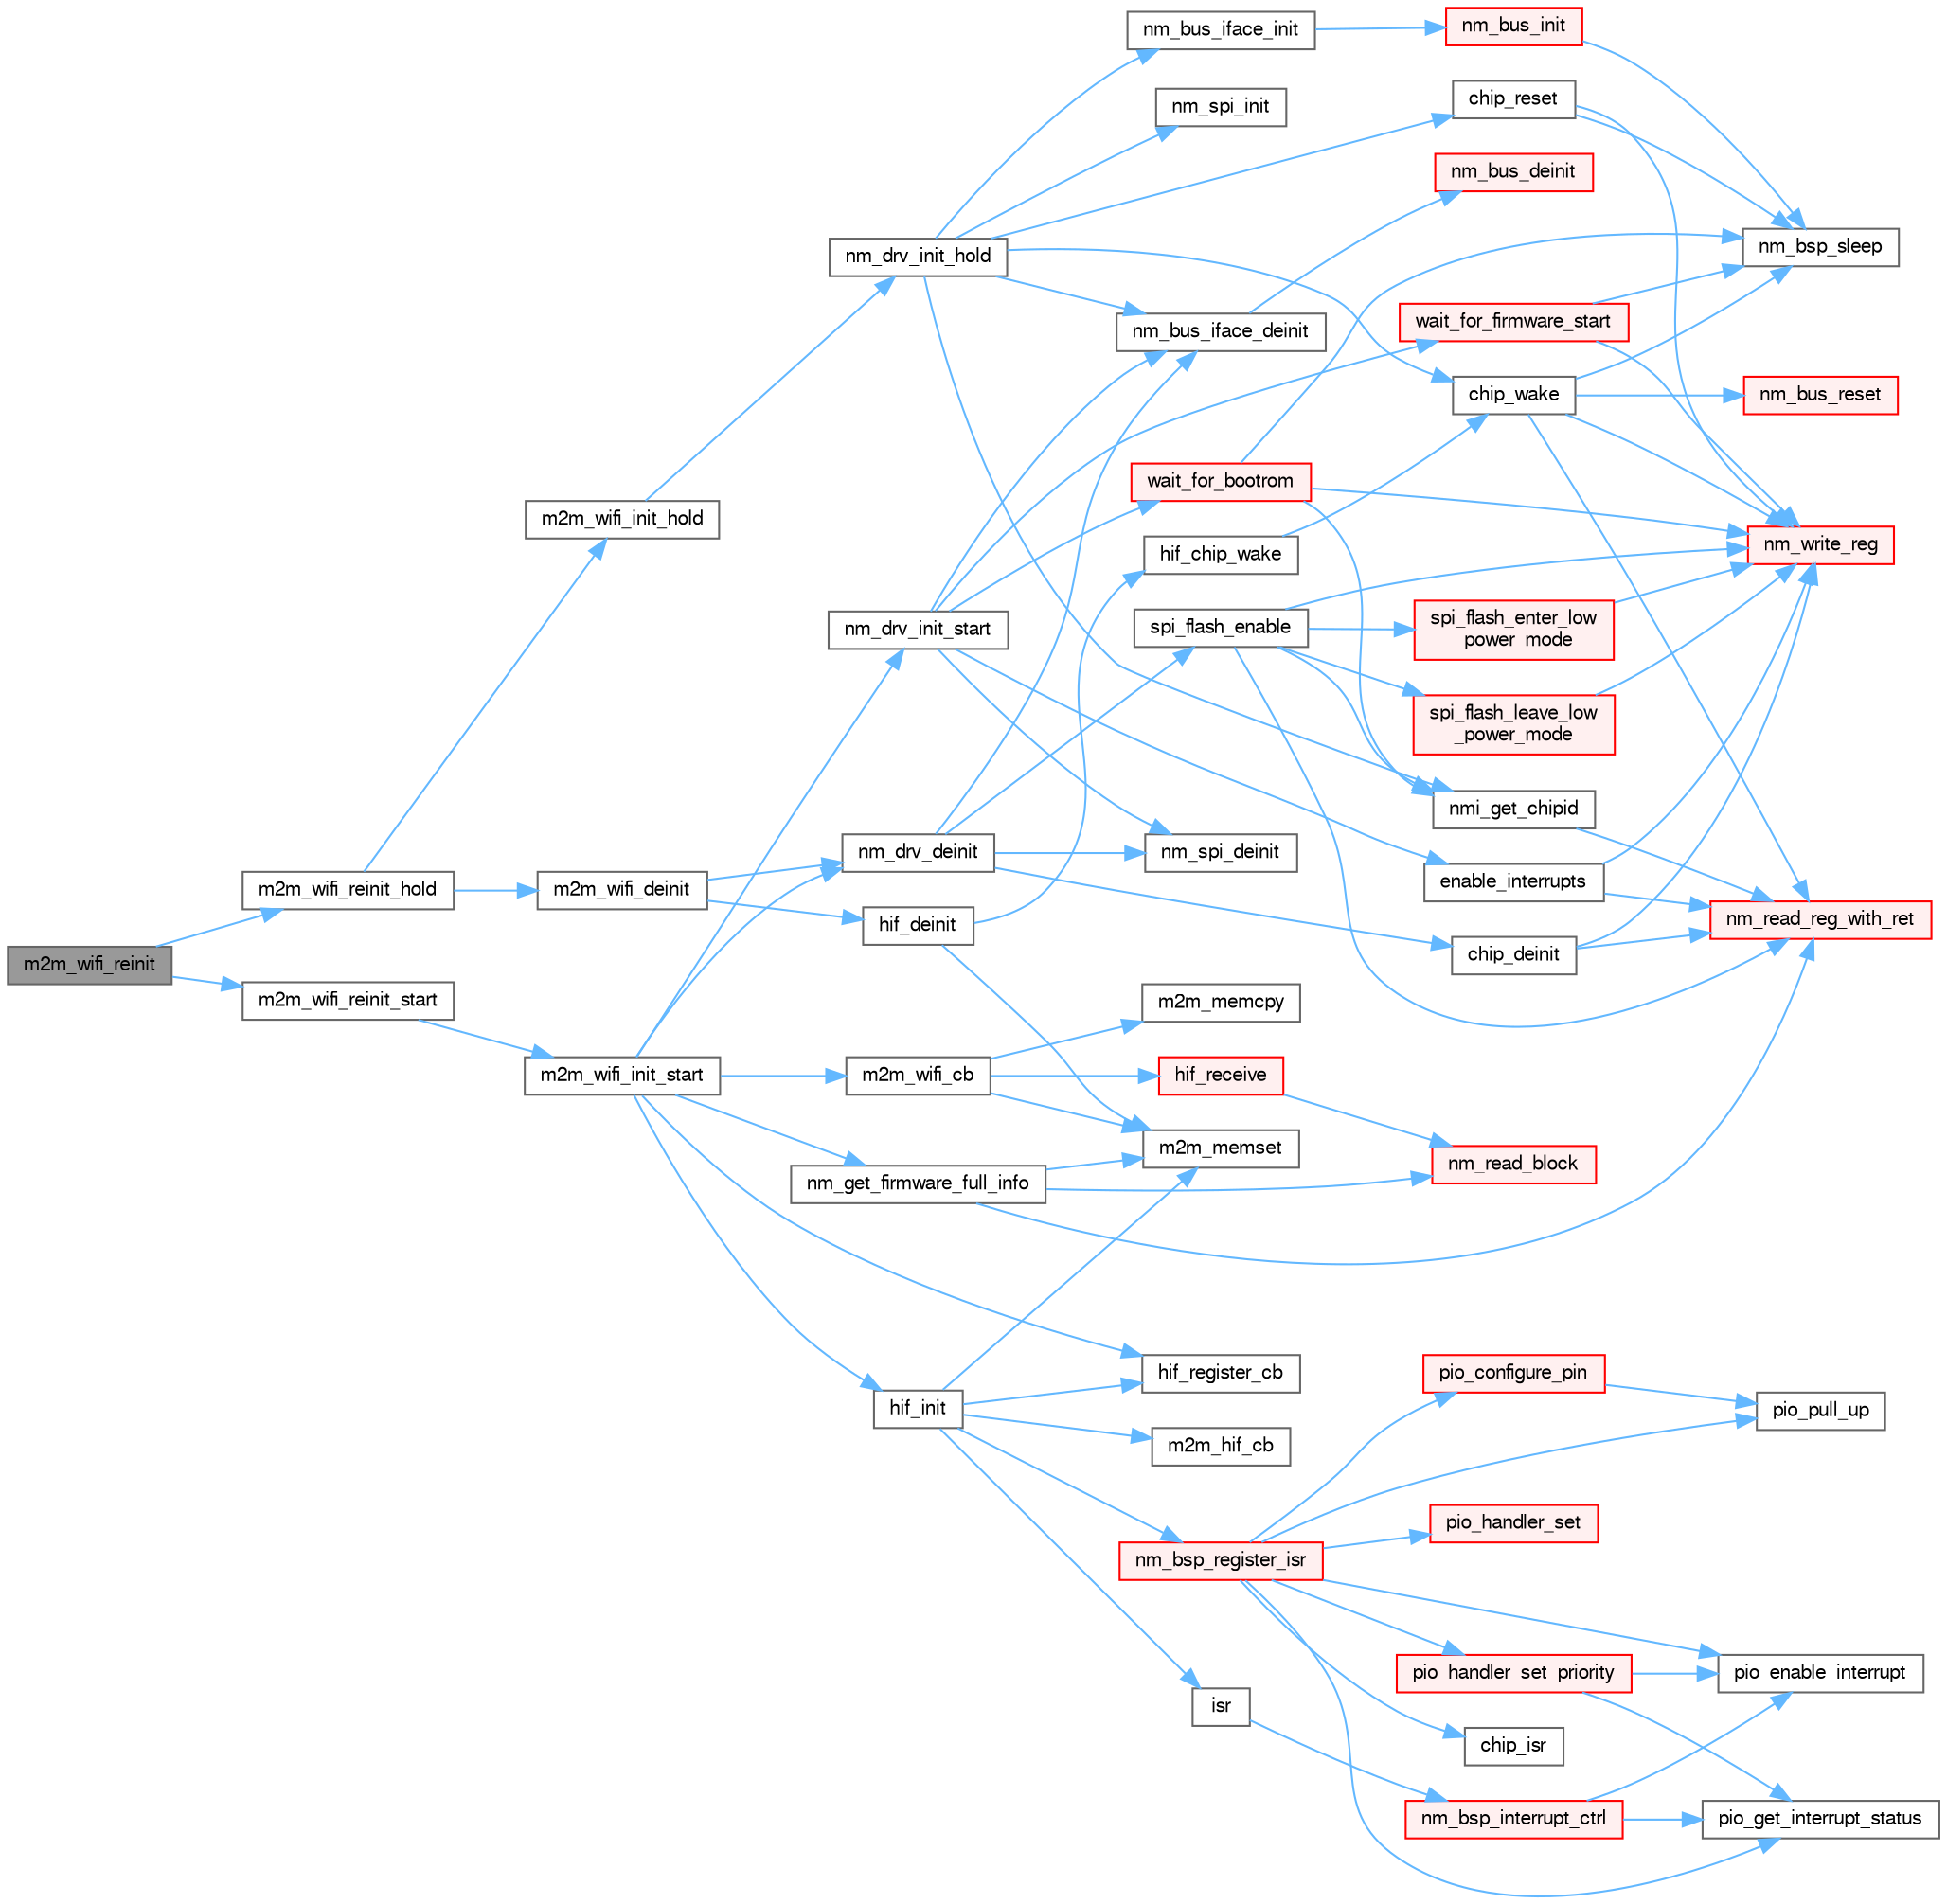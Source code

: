 digraph "m2m_wifi_reinit"
{
 // LATEX_PDF_SIZE
  bgcolor="transparent";
  edge [fontname=FreeSans,fontsize=10,labelfontname=FreeSans,labelfontsize=10];
  node [fontname=FreeSans,fontsize=10,shape=box,height=0.2,width=0.4];
  rankdir="LR";
  Node1 [label="m2m_wifi_reinit",height=0.2,width=0.4,color="gray40", fillcolor="grey60", style="filled", fontcolor="black",tooltip="De-initialize and then initialize wifi. Resets the WINC."];
  Node1 -> Node2 [color="steelblue1",style="solid"];
  Node2 [label="m2m_wifi_reinit_hold",height=0.2,width=0.4,color="grey40", fillcolor="white", style="filled",URL="$group___w_l_a_n_i_n_i_t.html#gacb6043add3b8046b4c8d94a831461585",tooltip="First part of m2m_wifi_reinit, up to the point of initializing SPI for flash access."];
  Node2 -> Node3 [color="steelblue1",style="solid"];
  Node3 [label="m2m_wifi_deinit",height=0.2,width=0.4,color="grey40", fillcolor="white", style="filled",URL="$group___w_l_a_n_i_n_i_t.html#gacadee10a536f3e9817f26aa52b0bb954",tooltip="De-initialize the WINC driver and host interface."];
  Node3 -> Node4 [color="steelblue1",style="solid"];
  Node4 [label="hif_deinit",height=0.2,width=0.4,color="grey40", fillcolor="white", style="filled",URL="$m2m__hif_8c.html#a297b5d8edbc7f34eedb4992bf20b16ab",tooltip="To De-initialize HIF layer."];
  Node4 -> Node5 [color="steelblue1",style="solid"];
  Node5 [label="hif_chip_wake",height=0.2,width=0.4,color="grey40", fillcolor="white", style="filled",URL="$m2m__hif_8c.html#a88c8f023679d14d6866b80c9275db686",tooltip="To Wakeup the chip."];
  Node5 -> Node6 [color="steelblue1",style="solid"];
  Node6 [label="chip_wake",height=0.2,width=0.4,color="grey40", fillcolor="white", style="filled",URL="$nmasic_8c.html#abe05d6f4afa80ace3bd105d63dceda52",tooltip=" "];
  Node6 -> Node7 [color="steelblue1",style="solid"];
  Node7 [label="nm_bsp_sleep",height=0.2,width=0.4,color="grey40", fillcolor="white", style="filled",URL="$group___nm_bsp_sleep_fn.html#gadbf38ddf0138d8e0a4e4720909a7b081",tooltip="Used to put the host to sleep for the specified duration (in milliseconds). Forcing the host to sleep..."];
  Node6 -> Node8 [color="steelblue1",style="solid"];
  Node8 [label="nm_bus_reset",height=0.2,width=0.4,color="red", fillcolor="#FFF0F0", style="filled",URL="$nmbus_8c.html#a47e65a88a8262359d46de3cb869f481e",tooltip="reset bus interface"];
  Node6 -> Node10 [color="steelblue1",style="solid"];
  Node10 [label="nm_read_reg_with_ret",height=0.2,width=0.4,color="red", fillcolor="#FFF0F0", style="filled",URL="$nmbus_8c.html#a475d273d8342f3f5c2a00e2887bf1b4f",tooltip=" "];
  Node6 -> Node22 [color="steelblue1",style="solid"];
  Node22 [label="nm_write_reg",height=0.2,width=0.4,color="red", fillcolor="#FFF0F0", style="filled",URL="$nmbus_8c.html#a6a7d6b943cea86630575707ef80e09f9",tooltip=" "];
  Node4 -> Node26 [color="steelblue1",style="solid"];
  Node26 [label="m2m_memset",height=0.2,width=0.4,color="grey40", fillcolor="white", style="filled",URL="$group___c_o_m_m_o_n_a_p_i.html#ga245e71a174d65f12926883f76752df93",tooltip="Set specified number of data bytes in specified data buffer to specified value."];
  Node3 -> Node27 [color="steelblue1",style="solid"];
  Node27 [label="nm_drv_deinit",height=0.2,width=0.4,color="grey40", fillcolor="white", style="filled",URL="$nmdrv_8c.html#a444c8058e44c2381fcceac93a5f53a3c",tooltip=" "];
  Node27 -> Node28 [color="steelblue1",style="solid"];
  Node28 [label="chip_deinit",height=0.2,width=0.4,color="grey40", fillcolor="white", style="filled",URL="$nmasic_8c.html#a56e8f10481e53eb5895a15b565f0a40e",tooltip=" "];
  Node28 -> Node10 [color="steelblue1",style="solid"];
  Node28 -> Node22 [color="steelblue1",style="solid"];
  Node27 -> Node29 [color="steelblue1",style="solid"];
  Node29 [label="nm_bus_iface_deinit",height=0.2,width=0.4,color="grey40", fillcolor="white", style="filled",URL="$nmbus_8c.html#afd8c7289de1cbf00464909c5c491b088",tooltip="Deinitialize bus interface."];
  Node29 -> Node30 [color="steelblue1",style="solid"];
  Node30 [label="nm_bus_deinit",height=0.2,width=0.4,color="red", fillcolor="#FFF0F0", style="filled",URL="$nm__bus__wrapper__same70_8c.html#a079140d5aa8c4f896339434c669a44aa",tooltip="De-initialize the bus wrapper."];
  Node27 -> Node38 [color="steelblue1",style="solid"];
  Node38 [label="nm_spi_deinit",height=0.2,width=0.4,color="grey40", fillcolor="white", style="filled",URL="$nmspi_8h.html#a1fc5eb201dcbd964d83036e2770380f9",tooltip="DeInitialize the SPI."];
  Node27 -> Node39 [color="steelblue1",style="solid"];
  Node39 [label="spi_flash_enable",height=0.2,width=0.4,color="grey40", fillcolor="white", style="filled",URL="$spi__flash_8c.html#a23d1f759627afdedeb961dd12aec2c7d",tooltip=" "];
  Node39 -> Node10 [color="steelblue1",style="solid"];
  Node39 -> Node22 [color="steelblue1",style="solid"];
  Node39 -> Node40 [color="steelblue1",style="solid"];
  Node40 [label="nmi_get_chipid",height=0.2,width=0.4,color="grey40", fillcolor="white", style="filled",URL="$nmasic_8c.html#a2325ac5878275e4ca3f99675cf78be72",tooltip=" "];
  Node40 -> Node10 [color="steelblue1",style="solid"];
  Node39 -> Node41 [color="steelblue1",style="solid"];
  Node41 [label="spi_flash_enter_low\l_power_mode",height=0.2,width=0.4,color="red", fillcolor="#FFF0F0", style="filled",URL="$spi__flash_8c.html#ab812ecc64869be5109c38fec4cd976d3",tooltip=" "];
  Node41 -> Node22 [color="steelblue1",style="solid"];
  Node39 -> Node46 [color="steelblue1",style="solid"];
  Node46 [label="spi_flash_leave_low\l_power_mode",height=0.2,width=0.4,color="red", fillcolor="#FFF0F0", style="filled",URL="$spi__flash_8c.html#a45ffec24fbdc418f574fd2769a6b6ac9",tooltip=" "];
  Node46 -> Node22 [color="steelblue1",style="solid"];
  Node2 -> Node47 [color="steelblue1",style="solid"];
  Node47 [label="m2m_wifi_init_hold",height=0.2,width=0.4,color="grey40", fillcolor="white", style="filled",URL="$group___w_l_a_n_i_n_i_t.html#gad5a28981a30a86ff934c36276e6c406a",tooltip="First part of m2m_wifi_init, up to the point of initializing SPI for flash access."];
  Node47 -> Node48 [color="steelblue1",style="solid"];
  Node48 [label="nm_drv_init_hold",height=0.2,width=0.4,color="grey40", fillcolor="white", style="filled",URL="$nmdrv_8c.html#a221982f7720b56973f8d52a97eff6f6a",tooltip=" "];
  Node48 -> Node49 [color="steelblue1",style="solid"];
  Node49 [label="chip_reset",height=0.2,width=0.4,color="grey40", fillcolor="white", style="filled",URL="$nmasic_8c.html#a6a4516bd3101cf65fa64750b98a9a9b9",tooltip=" "];
  Node49 -> Node7 [color="steelblue1",style="solid"];
  Node49 -> Node22 [color="steelblue1",style="solid"];
  Node48 -> Node6 [color="steelblue1",style="solid"];
  Node48 -> Node29 [color="steelblue1",style="solid"];
  Node48 -> Node50 [color="steelblue1",style="solid"];
  Node50 [label="nm_bus_iface_init",height=0.2,width=0.4,color="grey40", fillcolor="white", style="filled",URL="$nmbus_8c.html#aaafc1bd52ccd798c512173f18543b966",tooltip=" "];
  Node50 -> Node51 [color="steelblue1",style="solid"];
  Node51 [label="nm_bus_init",height=0.2,width=0.4,color="red", fillcolor="#FFF0F0", style="filled",URL="$nm__bus__wrapper__same70_8c.html#ac6735b4dcb286ba50ed1b2db8ae04d31",tooltip=" "];
  Node51 -> Node7 [color="steelblue1",style="solid"];
  Node48 -> Node83 [color="steelblue1",style="solid"];
  Node83 [label="nm_spi_init",height=0.2,width=0.4,color="grey40", fillcolor="white", style="filled",URL="$nmspi_8h.html#ad47b5973430e547dd904b98a542b9ece",tooltip="Initialize the SPI."];
  Node48 -> Node40 [color="steelblue1",style="solid"];
  Node1 -> Node84 [color="steelblue1",style="solid"];
  Node84 [label="m2m_wifi_reinit_start",height=0.2,width=0.4,color="grey40", fillcolor="white", style="filled",URL="$group___w_l_a_n_i_n_i_t.html#gaae9fe593efeb722a49766cae765df95f",tooltip="Second part of m2m_wifi_reinit, continuing from where m2m_wifi_reinit_hold left off."];
  Node84 -> Node85 [color="steelblue1",style="solid"];
  Node85 [label="m2m_wifi_init_start",height=0.2,width=0.4,color="grey40", fillcolor="white", style="filled",URL="$group___w_l_a_n_i_n_i_t.html#gaaa336caab8c839a8348901e63f9a1b38",tooltip="Second part of m2m_wifi_init, continuing from where m2m_wifi_init_hold left off."];
  Node85 -> Node86 [color="steelblue1",style="solid"];
  Node86 [label="hif_init",height=0.2,width=0.4,color="grey40", fillcolor="white", style="filled",URL="$m2m__hif_8c.html#acf3e2097e5a37d69e851250de3012de6",tooltip="To initialize HIF layer."];
  Node86 -> Node87 [color="steelblue1",style="solid"];
  Node87 [label="hif_register_cb",height=0.2,width=0.4,color="grey40", fillcolor="white", style="filled",URL="$m2m__hif_8c.html#a63f14be680fcf28f96912ee6e6f28be9",tooltip=" "];
  Node86 -> Node88 [color="steelblue1",style="solid"];
  Node88 [label="isr",height=0.2,width=0.4,color="grey40", fillcolor="white", style="filled",URL="$m2m__hif_8c.html#ad3c50b24a4b59659a8219108a080c7cc",tooltip=" "];
  Node88 -> Node89 [color="steelblue1",style="solid"];
  Node89 [label="nm_bsp_interrupt_ctrl",height=0.2,width=0.4,color="red", fillcolor="#FFF0F0", style="filled",URL="$group___nm_bsp_interrupt_ctrl.html#gad08e47a941e87d631200f990000323dc",tooltip="Enable/Disable interrupts from the WINC."];
  Node89 -> Node91 [color="steelblue1",style="solid"];
  Node91 [label="pio_enable_interrupt",height=0.2,width=0.4,color="grey40", fillcolor="white", style="filled",URL="$group__sam__drivers__pio__group.html#ga3bc542609d9f1c7a439a264df86925f2",tooltip="Enable the given interrupt source."];
  Node89 -> Node92 [color="steelblue1",style="solid"];
  Node92 [label="pio_get_interrupt_status",height=0.2,width=0.4,color="grey40", fillcolor="white", style="filled",URL="$group__sam__drivers__pio__group.html#ga3f15513050ecf143c9e92f1daef155ed",tooltip="Read and clear PIO interrupt status."];
  Node86 -> Node93 [color="steelblue1",style="solid"];
  Node93 [label="m2m_hif_cb",height=0.2,width=0.4,color="grey40", fillcolor="white", style="filled",URL="$m2m__hif_8c.html#a249ad005eef934adc3f27e76f1ed3f5b",tooltip="WiFi call back function."];
  Node86 -> Node26 [color="steelblue1",style="solid"];
  Node86 -> Node94 [color="steelblue1",style="solid"];
  Node94 [label="nm_bsp_register_isr",height=0.2,width=0.4,color="red", fillcolor="#FFF0F0", style="filled",URL="$group___nm_bsp_register_fn.html#ga1b42af0f91da07772d2d5c871c9c3e62",tooltip="Register the host interface interrupt service routine."];
  Node94 -> Node95 [color="steelblue1",style="solid"];
  Node95 [label="chip_isr",height=0.2,width=0.4,color="grey40", fillcolor="white", style="filled",URL="$nm__bsp__same70_8c.html#ae07f4b8a88dd62fc8c1277672c4a9034",tooltip=" "];
  Node94 -> Node96 [color="steelblue1",style="solid"];
  Node96 [label="pio_configure_pin",height=0.2,width=0.4,color="red", fillcolor="#FFF0F0", style="filled",URL="$group__sam__drivers__pio__group.html#ga66c09a2f5c8d11223eb107cf8fbfddb2",tooltip="Perform complete pin(s) configuration; general attributes and PIO init if necessary."];
  Node96 -> Node98 [color="steelblue1",style="solid"];
  Node98 [label="pio_pull_up",height=0.2,width=0.4,color="grey40", fillcolor="white", style="filled",URL="$group__sam__drivers__pio__group.html#gaa9aa20867544ff93c6527b799b3dfcec",tooltip="Configure PIO internal pull-up."];
  Node94 -> Node91 [color="steelblue1",style="solid"];
  Node94 -> Node92 [color="steelblue1",style="solid"];
  Node94 -> Node102 [color="steelblue1",style="solid"];
  Node102 [label="pio_handler_set",height=0.2,width=0.4,color="red", fillcolor="#FFF0F0", style="filled",URL="$pio__handler_8c.html#a050525f7f1bba67325b6146a1dd9a68a",tooltip="Set an interrupt handler for the provided pins."];
  Node94 -> Node104 [color="steelblue1",style="solid"];
  Node104 [label="pio_handler_set_priority",height=0.2,width=0.4,color="red", fillcolor="#FFF0F0", style="filled",URL="$pio__handler_8c.html#a1003f564a420214ecdff7fc20b482fe2",tooltip="Initialize PIO interrupt management logic."];
  Node104 -> Node91 [color="steelblue1",style="solid"];
  Node104 -> Node92 [color="steelblue1",style="solid"];
  Node94 -> Node98 [color="steelblue1",style="solid"];
  Node85 -> Node87 [color="steelblue1",style="solid"];
  Node85 -> Node106 [color="steelblue1",style="solid"];
  Node106 [label="m2m_wifi_cb",height=0.2,width=0.4,color="grey40", fillcolor="white", style="filled",URL="$group__winc1500__group.html#ga2116716272ed67157128a6d0a58c1750",tooltip=" "];
  Node106 -> Node107 [color="steelblue1",style="solid"];
  Node107 [label="hif_receive",height=0.2,width=0.4,color="red", fillcolor="#FFF0F0", style="filled",URL="$m2m__hif_8c.html#a8170ed0e1b42ae496c6126a254457006",tooltip=" "];
  Node107 -> Node109 [color="steelblue1",style="solid"];
  Node109 [label="nm_read_block",height=0.2,width=0.4,color="red", fillcolor="#FFF0F0", style="filled",URL="$nmbus_8c.html#af1e8ce2caa79fdd112216a9f36f103a0",tooltip=" "];
  Node106 -> Node19 [color="steelblue1",style="solid"];
  Node19 [label="m2m_memcpy",height=0.2,width=0.4,color="grey40", fillcolor="white", style="filled",URL="$group___c_o_m_m_o_n_a_p_i.html#ga28b094db63be31612f7d2c5af692d3a5",tooltip="Copy specified number of bytes from source buffer to destination buffer."];
  Node106 -> Node26 [color="steelblue1",style="solid"];
  Node85 -> Node27 [color="steelblue1",style="solid"];
  Node85 -> Node114 [color="steelblue1",style="solid"];
  Node114 [label="nm_drv_init_start",height=0.2,width=0.4,color="grey40", fillcolor="white", style="filled",URL="$nmdrv_8c.html#a251e8bf1913f13cc0422ac5a2d84f241",tooltip=" "];
  Node114 -> Node115 [color="steelblue1",style="solid"];
  Node115 [label="enable_interrupts",height=0.2,width=0.4,color="grey40", fillcolor="white", style="filled",URL="$nmasic_8c.html#af3c5f659f6097d385b50070d4c67fa11",tooltip=" "];
  Node115 -> Node10 [color="steelblue1",style="solid"];
  Node115 -> Node22 [color="steelblue1",style="solid"];
  Node114 -> Node29 [color="steelblue1",style="solid"];
  Node114 -> Node38 [color="steelblue1",style="solid"];
  Node114 -> Node116 [color="steelblue1",style="solid"];
  Node116 [label="wait_for_bootrom",height=0.2,width=0.4,color="red", fillcolor="#FFF0F0", style="filled",URL="$nmasic_8c.html#a5973db210963d61c636f99b7fc9bbaeb",tooltip=" "];
  Node116 -> Node7 [color="steelblue1",style="solid"];
  Node116 -> Node22 [color="steelblue1",style="solid"];
  Node116 -> Node40 [color="steelblue1",style="solid"];
  Node114 -> Node118 [color="steelblue1",style="solid"];
  Node118 [label="wait_for_firmware_start",height=0.2,width=0.4,color="red", fillcolor="#FFF0F0", style="filled",URL="$nmasic_8c.html#a3022e654b1800694a8973373ea0f2f08",tooltip=" "];
  Node118 -> Node7 [color="steelblue1",style="solid"];
  Node118 -> Node22 [color="steelblue1",style="solid"];
  Node85 -> Node119 [color="steelblue1",style="solid"];
  Node119 [label="nm_get_firmware_full_info",height=0.2,width=0.4,color="grey40", fillcolor="white", style="filled",URL="$nmdrv_8c.html#ac9bdfec3fb8cbc8f088373ec2e4bead8",tooltip="Get Firmware version info."];
  Node119 -> Node26 [color="steelblue1",style="solid"];
  Node119 -> Node109 [color="steelblue1",style="solid"];
  Node119 -> Node10 [color="steelblue1",style="solid"];
}

